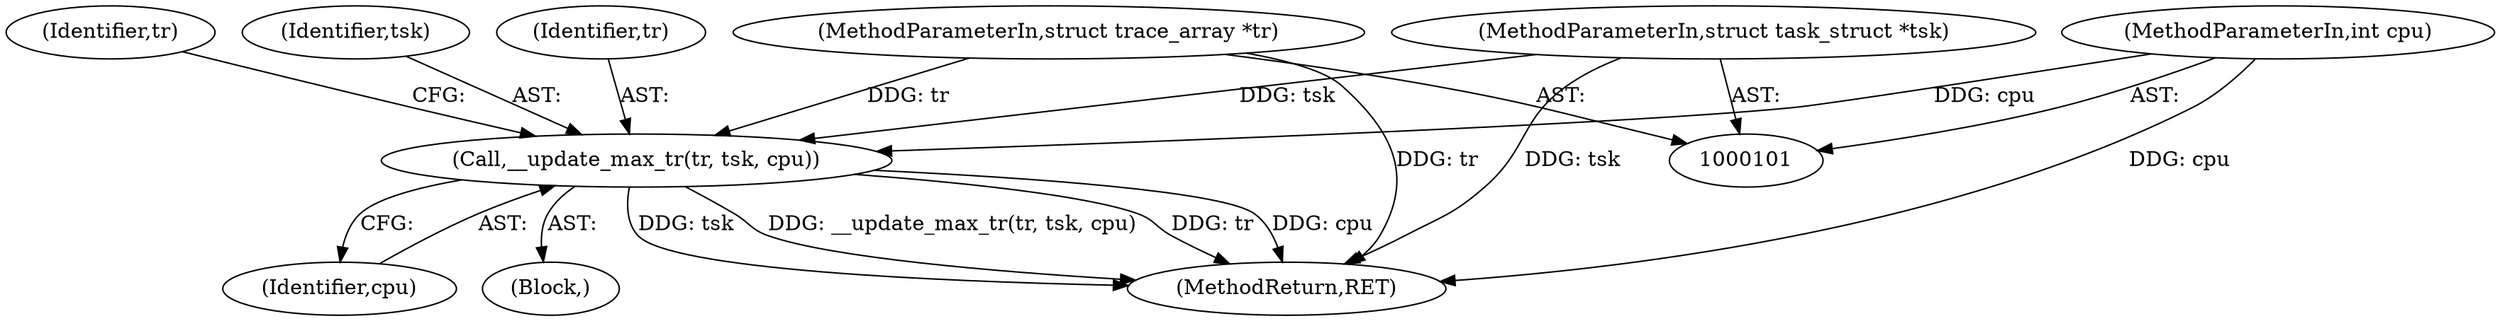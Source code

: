 digraph "0_linux_81f9c4e4177d31ced6f52a89bb70e93bfb77ca03_0@API" {
"1000144" [label="(Call,__update_max_tr(tr, tsk, cpu))"];
"1000102" [label="(MethodParameterIn,struct trace_array *tr)"];
"1000103" [label="(MethodParameterIn,struct task_struct *tsk)"];
"1000104" [label="(MethodParameterIn,int cpu)"];
"1000144" [label="(Call,__update_max_tr(tr, tsk, cpu))"];
"1000153" [label="(MethodReturn,RET)"];
"1000102" [label="(MethodParameterIn,struct trace_array *tr)"];
"1000103" [label="(MethodParameterIn,struct task_struct *tsk)"];
"1000146" [label="(Identifier,tsk)"];
"1000147" [label="(Identifier,cpu)"];
"1000105" [label="(Block,)"];
"1000104" [label="(MethodParameterIn,int cpu)"];
"1000145" [label="(Identifier,tr)"];
"1000151" [label="(Identifier,tr)"];
"1000144" -> "1000105"  [label="AST: "];
"1000144" -> "1000147"  [label="CFG: "];
"1000145" -> "1000144"  [label="AST: "];
"1000146" -> "1000144"  [label="AST: "];
"1000147" -> "1000144"  [label="AST: "];
"1000151" -> "1000144"  [label="CFG: "];
"1000144" -> "1000153"  [label="DDG: tsk"];
"1000144" -> "1000153"  [label="DDG: __update_max_tr(tr, tsk, cpu)"];
"1000144" -> "1000153"  [label="DDG: tr"];
"1000144" -> "1000153"  [label="DDG: cpu"];
"1000102" -> "1000144"  [label="DDG: tr"];
"1000103" -> "1000144"  [label="DDG: tsk"];
"1000104" -> "1000144"  [label="DDG: cpu"];
"1000102" -> "1000101"  [label="AST: "];
"1000102" -> "1000153"  [label="DDG: tr"];
"1000103" -> "1000101"  [label="AST: "];
"1000103" -> "1000153"  [label="DDG: tsk"];
"1000104" -> "1000101"  [label="AST: "];
"1000104" -> "1000153"  [label="DDG: cpu"];
}
